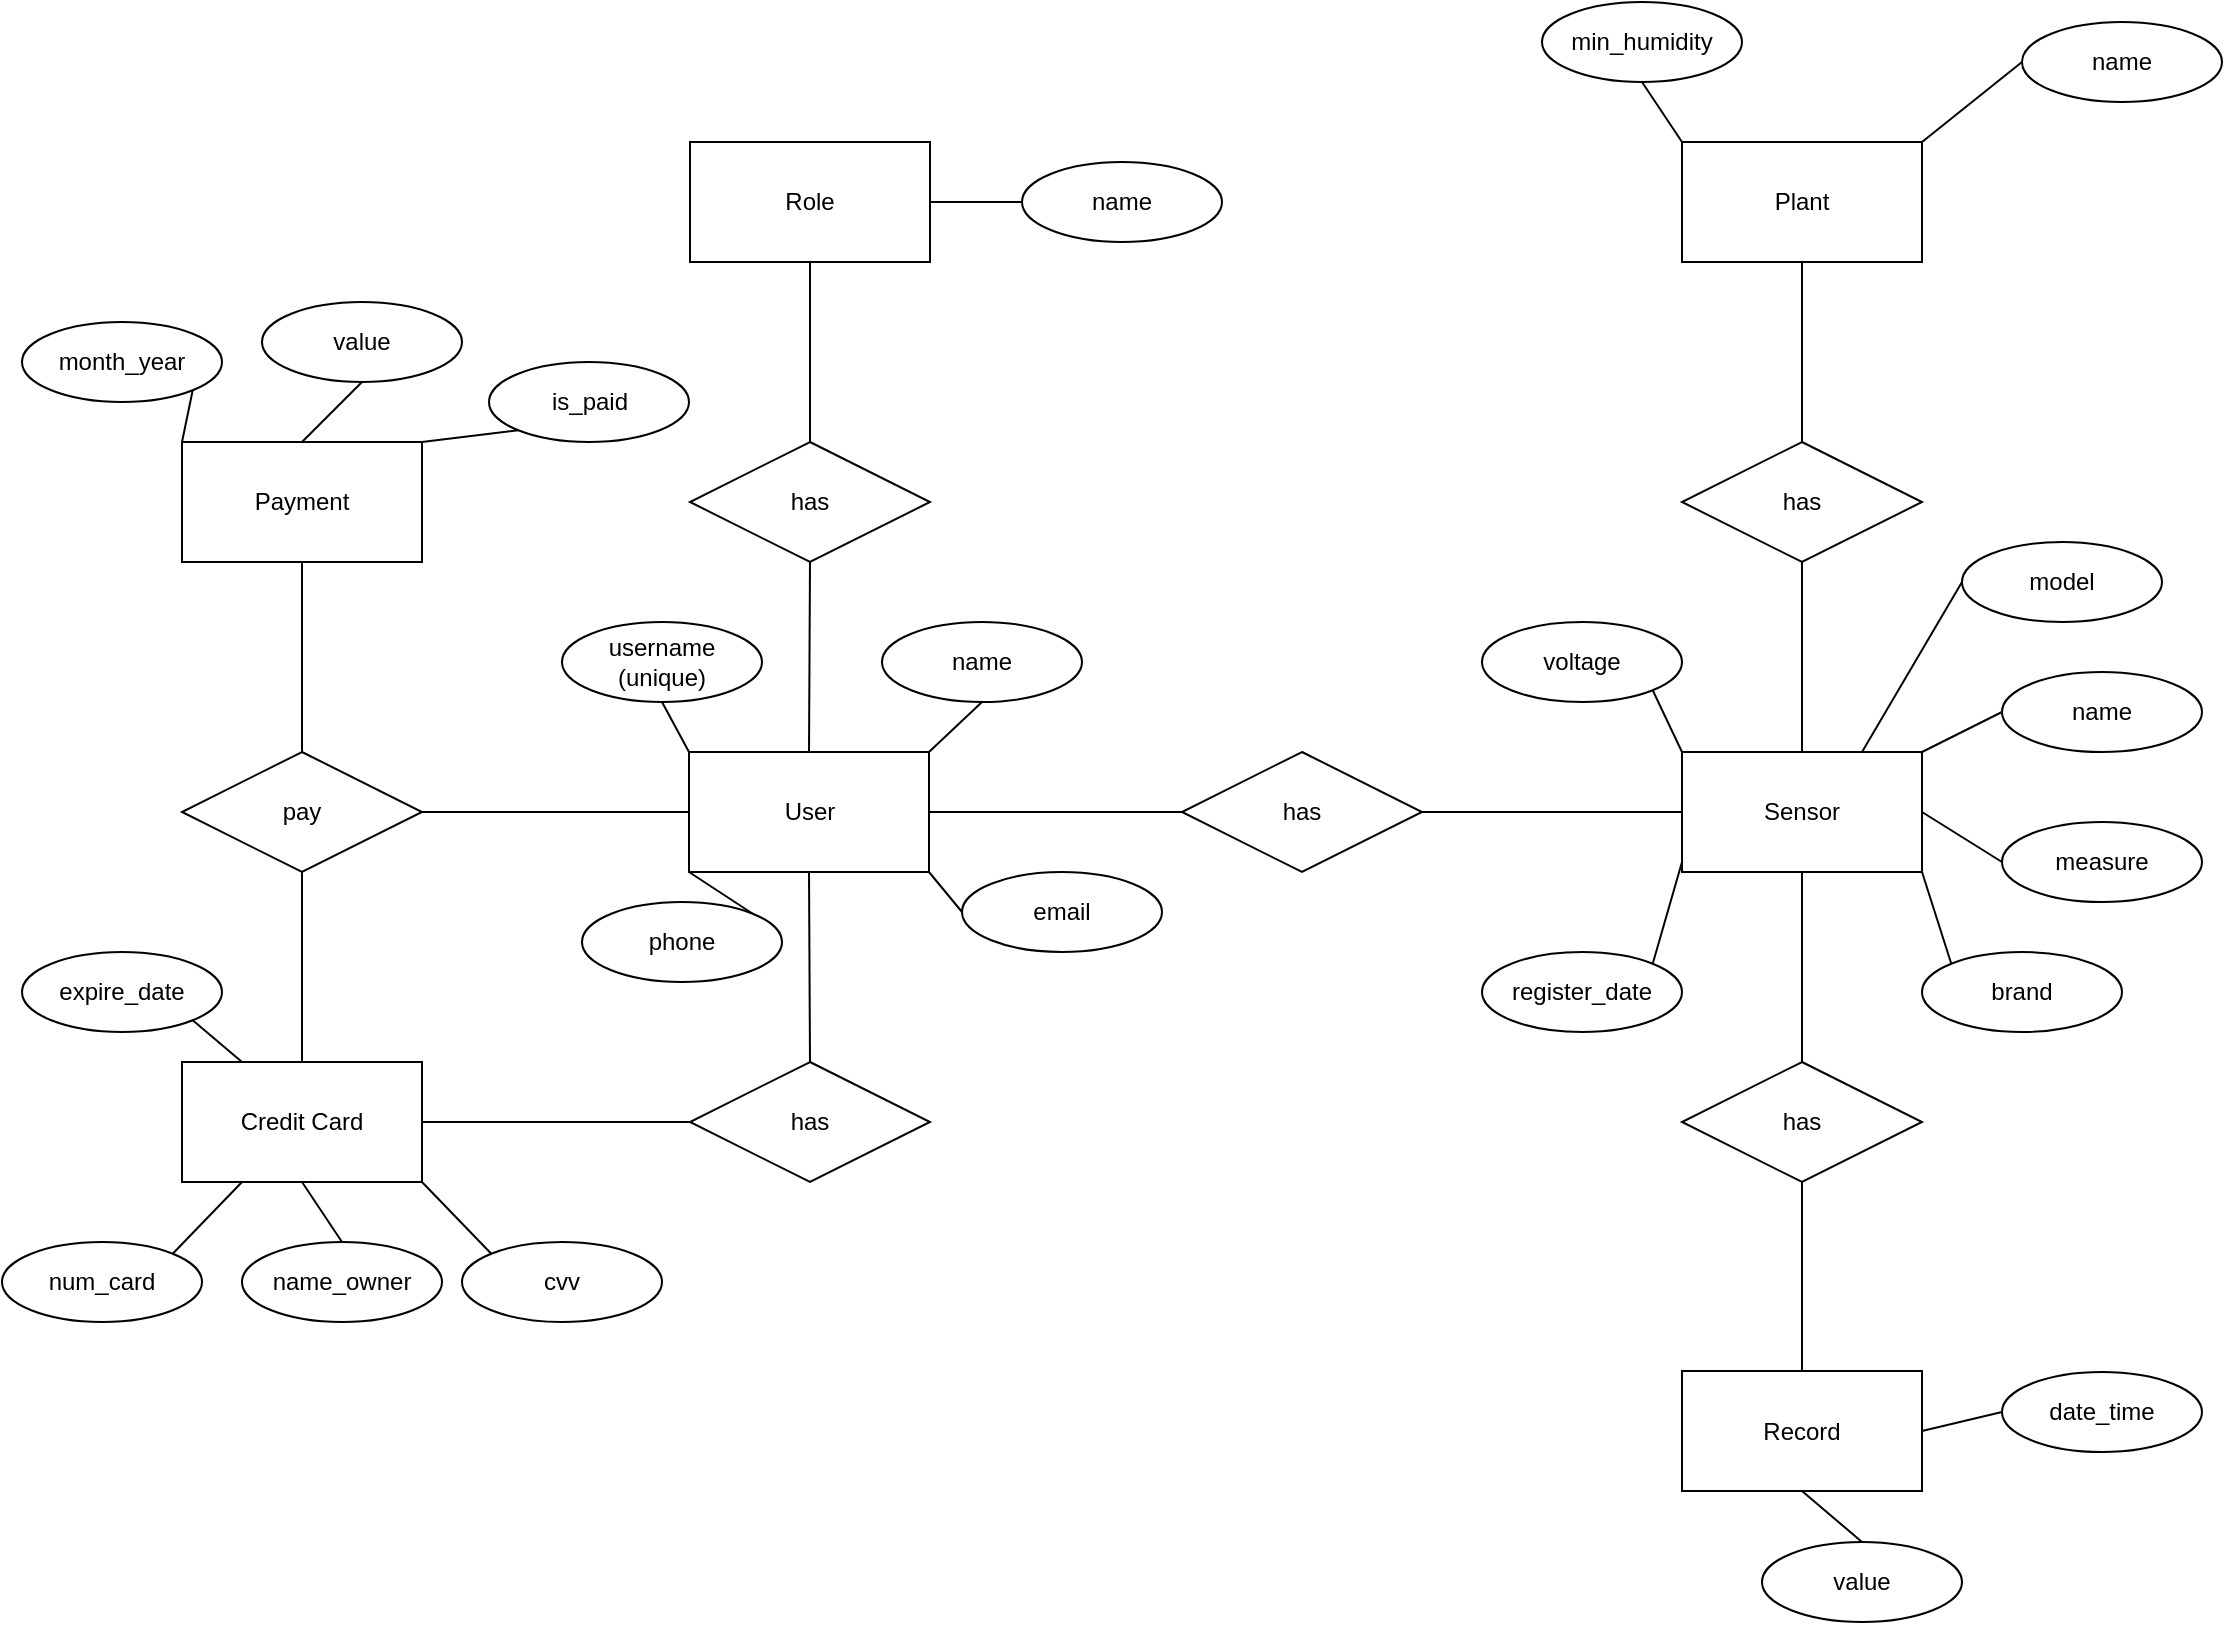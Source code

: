 <mxfile version="21.2.1" type="device">
  <diagram name="Página-1" id="zRmfjwxMwKfjPa5h--CO">
    <mxGraphModel dx="2333" dy="2442" grid="1" gridSize="10" guides="1" tooltips="1" connect="1" arrows="1" fold="1" page="1" pageScale="1" pageWidth="827" pageHeight="1169" math="0" shadow="0">
      <root>
        <mxCell id="0" />
        <mxCell id="1" parent="0" />
        <mxCell id="Kb-d68n6GasA8hRV-mwZ-1" value="User" style="rounded=0;whiteSpace=wrap;html=1;" vertex="1" parent="1">
          <mxGeometry x="353.5" y="275" width="120" height="60" as="geometry" />
        </mxCell>
        <mxCell id="Kb-d68n6GasA8hRV-mwZ-2" value="Sensor" style="rounded=0;whiteSpace=wrap;html=1;" vertex="1" parent="1">
          <mxGeometry x="850" y="275" width="120" height="60" as="geometry" />
        </mxCell>
        <mxCell id="Kb-d68n6GasA8hRV-mwZ-3" value="Plant" style="rounded=0;whiteSpace=wrap;html=1;" vertex="1" parent="1">
          <mxGeometry x="850" y="-30" width="120" height="60" as="geometry" />
        </mxCell>
        <mxCell id="Kb-d68n6GasA8hRV-mwZ-4" value="Record" style="rounded=0;whiteSpace=wrap;html=1;" vertex="1" parent="1">
          <mxGeometry x="850" y="584.5" width="120" height="60" as="geometry" />
        </mxCell>
        <mxCell id="Kb-d68n6GasA8hRV-mwZ-5" value="Payment" style="rounded=0;whiteSpace=wrap;html=1;" vertex="1" parent="1">
          <mxGeometry x="100" y="120" width="120" height="60" as="geometry" />
        </mxCell>
        <mxCell id="Kb-d68n6GasA8hRV-mwZ-6" value="Credit Card" style="rounded=0;whiteSpace=wrap;html=1;" vertex="1" parent="1">
          <mxGeometry x="100" y="430" width="120" height="60" as="geometry" />
        </mxCell>
        <mxCell id="Kb-d68n6GasA8hRV-mwZ-7" value="has" style="shape=rhombus;perimeter=rhombusPerimeter;whiteSpace=wrap;html=1;align=center;" vertex="1" parent="1">
          <mxGeometry x="600" y="275" width="120" height="60" as="geometry" />
        </mxCell>
        <mxCell id="Kb-d68n6GasA8hRV-mwZ-9" value="" style="endArrow=none;html=1;rounded=0;exitX=1;exitY=0.5;exitDx=0;exitDy=0;entryX=0;entryY=0.5;entryDx=0;entryDy=0;" edge="1" parent="1" source="Kb-d68n6GasA8hRV-mwZ-1" target="Kb-d68n6GasA8hRV-mwZ-7">
          <mxGeometry relative="1" as="geometry">
            <mxPoint x="500" y="330" as="sourcePoint" />
            <mxPoint x="510" y="340" as="targetPoint" />
          </mxGeometry>
        </mxCell>
        <mxCell id="Kb-d68n6GasA8hRV-mwZ-10" value="" style="endArrow=none;html=1;rounded=0;exitX=1;exitY=0.5;exitDx=0;exitDy=0;entryX=0;entryY=0.5;entryDx=0;entryDy=0;" edge="1" parent="1" source="Kb-d68n6GasA8hRV-mwZ-7" target="Kb-d68n6GasA8hRV-mwZ-2">
          <mxGeometry relative="1" as="geometry">
            <mxPoint x="484" y="315" as="sourcePoint" />
            <mxPoint x="520" y="310" as="targetPoint" />
          </mxGeometry>
        </mxCell>
        <mxCell id="Kb-d68n6GasA8hRV-mwZ-12" value="has" style="shape=rhombus;perimeter=rhombusPerimeter;whiteSpace=wrap;html=1;align=center;" vertex="1" parent="1">
          <mxGeometry x="850" y="120" width="120" height="60" as="geometry" />
        </mxCell>
        <mxCell id="Kb-d68n6GasA8hRV-mwZ-13" value="has" style="shape=rhombus;perimeter=rhombusPerimeter;whiteSpace=wrap;html=1;align=center;" vertex="1" parent="1">
          <mxGeometry x="850" y="430" width="120" height="60" as="geometry" />
        </mxCell>
        <mxCell id="Kb-d68n6GasA8hRV-mwZ-14" value="" style="endArrow=none;html=1;rounded=0;exitX=0.5;exitY=1;exitDx=0;exitDy=0;entryX=0.5;entryY=0;entryDx=0;entryDy=0;" edge="1" parent="1" source="Kb-d68n6GasA8hRV-mwZ-12" target="Kb-d68n6GasA8hRV-mwZ-2">
          <mxGeometry relative="1" as="geometry">
            <mxPoint x="820" y="310" as="sourcePoint" />
            <mxPoint x="860" y="315" as="targetPoint" />
          </mxGeometry>
        </mxCell>
        <mxCell id="Kb-d68n6GasA8hRV-mwZ-15" value="" style="endArrow=none;html=1;rounded=0;exitX=0.5;exitY=0;exitDx=0;exitDy=0;entryX=0.5;entryY=1;entryDx=0;entryDy=0;" edge="1" parent="1" source="Kb-d68n6GasA8hRV-mwZ-12" target="Kb-d68n6GasA8hRV-mwZ-3">
          <mxGeometry relative="1" as="geometry">
            <mxPoint x="830" y="320" as="sourcePoint" />
            <mxPoint x="870" y="325" as="targetPoint" />
          </mxGeometry>
        </mxCell>
        <mxCell id="Kb-d68n6GasA8hRV-mwZ-16" value="" style="endArrow=none;html=1;rounded=0;exitX=0.5;exitY=1;exitDx=0;exitDy=0;entryX=0.5;entryY=0;entryDx=0;entryDy=0;" edge="1" parent="1" source="Kb-d68n6GasA8hRV-mwZ-2" target="Kb-d68n6GasA8hRV-mwZ-13">
          <mxGeometry relative="1" as="geometry">
            <mxPoint x="840" y="330" as="sourcePoint" />
            <mxPoint x="880" y="335" as="targetPoint" />
          </mxGeometry>
        </mxCell>
        <mxCell id="Kb-d68n6GasA8hRV-mwZ-17" value="" style="endArrow=none;html=1;rounded=0;exitX=0.5;exitY=1;exitDx=0;exitDy=0;entryX=0.5;entryY=0;entryDx=0;entryDy=0;" edge="1" parent="1" source="Kb-d68n6GasA8hRV-mwZ-13" target="Kb-d68n6GasA8hRV-mwZ-4">
          <mxGeometry relative="1" as="geometry">
            <mxPoint x="850" y="340" as="sourcePoint" />
            <mxPoint x="890" y="345" as="targetPoint" />
          </mxGeometry>
        </mxCell>
        <mxCell id="Kb-d68n6GasA8hRV-mwZ-18" value="pay" style="shape=rhombus;perimeter=rhombusPerimeter;whiteSpace=wrap;html=1;align=center;" vertex="1" parent="1">
          <mxGeometry x="100" y="275" width="120" height="60" as="geometry" />
        </mxCell>
        <mxCell id="Kb-d68n6GasA8hRV-mwZ-19" value="" style="endArrow=none;html=1;rounded=0;exitX=1;exitY=0.5;exitDx=0;exitDy=0;entryX=0;entryY=0.5;entryDx=0;entryDy=0;" edge="1" parent="1" source="Kb-d68n6GasA8hRV-mwZ-18" target="Kb-d68n6GasA8hRV-mwZ-1">
          <mxGeometry relative="1" as="geometry">
            <mxPoint x="484" y="315" as="sourcePoint" />
            <mxPoint x="520" y="310" as="targetPoint" />
          </mxGeometry>
        </mxCell>
        <mxCell id="Kb-d68n6GasA8hRV-mwZ-20" value="has" style="shape=rhombus;perimeter=rhombusPerimeter;whiteSpace=wrap;html=1;align=center;" vertex="1" parent="1">
          <mxGeometry x="354" y="120" width="120" height="60" as="geometry" />
        </mxCell>
        <mxCell id="Kb-d68n6GasA8hRV-mwZ-21" value="Role" style="rounded=0;whiteSpace=wrap;html=1;" vertex="1" parent="1">
          <mxGeometry x="354" y="-30" width="120" height="60" as="geometry" />
        </mxCell>
        <mxCell id="Kb-d68n6GasA8hRV-mwZ-22" value="" style="endArrow=none;html=1;rounded=0;exitX=0.5;exitY=1;exitDx=0;exitDy=0;entryX=0.5;entryY=0;entryDx=0;entryDy=0;" edge="1" parent="1" source="Kb-d68n6GasA8hRV-mwZ-20" target="Kb-d68n6GasA8hRV-mwZ-1">
          <mxGeometry relative="1" as="geometry">
            <mxPoint x="484" y="315" as="sourcePoint" />
            <mxPoint x="520" y="310" as="targetPoint" />
          </mxGeometry>
        </mxCell>
        <mxCell id="Kb-d68n6GasA8hRV-mwZ-23" value="" style="endArrow=none;html=1;rounded=0;exitX=0.5;exitY=0;exitDx=0;exitDy=0;entryX=0.5;entryY=1;entryDx=0;entryDy=0;" edge="1" parent="1" source="Kb-d68n6GasA8hRV-mwZ-20" target="Kb-d68n6GasA8hRV-mwZ-21">
          <mxGeometry relative="1" as="geometry">
            <mxPoint x="494" y="325" as="sourcePoint" />
            <mxPoint x="530" y="320" as="targetPoint" />
          </mxGeometry>
        </mxCell>
        <mxCell id="Kb-d68n6GasA8hRV-mwZ-24" value="" style="endArrow=none;html=1;rounded=0;exitX=0.5;exitY=0;exitDx=0;exitDy=0;entryX=0.5;entryY=1;entryDx=0;entryDy=0;" edge="1" parent="1" source="Kb-d68n6GasA8hRV-mwZ-18" target="Kb-d68n6GasA8hRV-mwZ-5">
          <mxGeometry relative="1" as="geometry">
            <mxPoint x="504" y="335" as="sourcePoint" />
            <mxPoint x="540" y="330" as="targetPoint" />
          </mxGeometry>
        </mxCell>
        <mxCell id="Kb-d68n6GasA8hRV-mwZ-25" value="" style="endArrow=none;html=1;rounded=0;exitX=0.5;exitY=0;exitDx=0;exitDy=0;entryX=0.5;entryY=1;entryDx=0;entryDy=0;" edge="1" parent="1" source="Kb-d68n6GasA8hRV-mwZ-6" target="Kb-d68n6GasA8hRV-mwZ-18">
          <mxGeometry relative="1" as="geometry">
            <mxPoint x="514" y="345" as="sourcePoint" />
            <mxPoint x="550" y="340" as="targetPoint" />
          </mxGeometry>
        </mxCell>
        <mxCell id="Kb-d68n6GasA8hRV-mwZ-26" value="has" style="shape=rhombus;perimeter=rhombusPerimeter;whiteSpace=wrap;html=1;align=center;" vertex="1" parent="1">
          <mxGeometry x="354" y="430" width="120" height="60" as="geometry" />
        </mxCell>
        <mxCell id="Kb-d68n6GasA8hRV-mwZ-27" value="" style="endArrow=none;html=1;rounded=0;exitX=0.5;exitY=1;exitDx=0;exitDy=0;entryX=0.5;entryY=0;entryDx=0;entryDy=0;" edge="1" parent="1" source="Kb-d68n6GasA8hRV-mwZ-1" target="Kb-d68n6GasA8hRV-mwZ-26">
          <mxGeometry relative="1" as="geometry">
            <mxPoint x="280" y="300" as="sourcePoint" />
            <mxPoint x="364" y="315" as="targetPoint" />
          </mxGeometry>
        </mxCell>
        <mxCell id="Kb-d68n6GasA8hRV-mwZ-28" value="" style="endArrow=none;html=1;rounded=0;exitX=1;exitY=0.5;exitDx=0;exitDy=0;entryX=0;entryY=0.5;entryDx=0;entryDy=0;" edge="1" parent="1" source="Kb-d68n6GasA8hRV-mwZ-6" target="Kb-d68n6GasA8hRV-mwZ-26">
          <mxGeometry relative="1" as="geometry">
            <mxPoint x="290" y="310" as="sourcePoint" />
            <mxPoint x="374" y="325" as="targetPoint" />
          </mxGeometry>
        </mxCell>
        <mxCell id="Kb-d68n6GasA8hRV-mwZ-29" value="name" style="ellipse;whiteSpace=wrap;html=1;align=center;" vertex="1" parent="1">
          <mxGeometry x="520" y="-20" width="100" height="40" as="geometry" />
        </mxCell>
        <mxCell id="Kb-d68n6GasA8hRV-mwZ-30" value="" style="endArrow=none;html=1;rounded=0;exitX=0;exitY=0.5;exitDx=0;exitDy=0;entryX=1;entryY=0.5;entryDx=0;entryDy=0;" edge="1" parent="1" source="Kb-d68n6GasA8hRV-mwZ-29" target="Kb-d68n6GasA8hRV-mwZ-21">
          <mxGeometry relative="1" as="geometry">
            <mxPoint x="424" y="130" as="sourcePoint" />
            <mxPoint x="424" y="40" as="targetPoint" />
          </mxGeometry>
        </mxCell>
        <mxCell id="Kb-d68n6GasA8hRV-mwZ-31" value="name" style="ellipse;whiteSpace=wrap;html=1;align=center;" vertex="1" parent="1">
          <mxGeometry x="450" y="210" width="100" height="40" as="geometry" />
        </mxCell>
        <mxCell id="Kb-d68n6GasA8hRV-mwZ-32" value="username (unique)" style="ellipse;whiteSpace=wrap;html=1;align=center;" vertex="1" parent="1">
          <mxGeometry x="290" y="210" width="100" height="40" as="geometry" />
        </mxCell>
        <mxCell id="Kb-d68n6GasA8hRV-mwZ-33" value="email" style="ellipse;whiteSpace=wrap;html=1;align=center;" vertex="1" parent="1">
          <mxGeometry x="490" y="335" width="100" height="40" as="geometry" />
        </mxCell>
        <mxCell id="Kb-d68n6GasA8hRV-mwZ-34" value="phone" style="ellipse;whiteSpace=wrap;html=1;align=center;" vertex="1" parent="1">
          <mxGeometry x="300" y="350" width="100" height="40" as="geometry" />
        </mxCell>
        <mxCell id="Kb-d68n6GasA8hRV-mwZ-35" value="" style="endArrow=none;html=1;rounded=0;exitX=0.5;exitY=1;exitDx=0;exitDy=0;entryX=0;entryY=0;entryDx=0;entryDy=0;" edge="1" parent="1" source="Kb-d68n6GasA8hRV-mwZ-32" target="Kb-d68n6GasA8hRV-mwZ-1">
          <mxGeometry relative="1" as="geometry">
            <mxPoint x="424" y="190" as="sourcePoint" />
            <mxPoint x="424" y="285" as="targetPoint" />
          </mxGeometry>
        </mxCell>
        <mxCell id="Kb-d68n6GasA8hRV-mwZ-36" value="" style="endArrow=none;html=1;rounded=0;exitX=0.5;exitY=1;exitDx=0;exitDy=0;entryX=1;entryY=0;entryDx=0;entryDy=0;" edge="1" parent="1" source="Kb-d68n6GasA8hRV-mwZ-31" target="Kb-d68n6GasA8hRV-mwZ-1">
          <mxGeometry relative="1" as="geometry">
            <mxPoint x="434" y="200" as="sourcePoint" />
            <mxPoint x="434" y="295" as="targetPoint" />
          </mxGeometry>
        </mxCell>
        <mxCell id="Kb-d68n6GasA8hRV-mwZ-37" value="" style="endArrow=none;html=1;rounded=0;exitX=0;exitY=0.5;exitDx=0;exitDy=0;entryX=1;entryY=1;entryDx=0;entryDy=0;" edge="1" parent="1" source="Kb-d68n6GasA8hRV-mwZ-33" target="Kb-d68n6GasA8hRV-mwZ-1">
          <mxGeometry relative="1" as="geometry">
            <mxPoint x="444" y="210" as="sourcePoint" />
            <mxPoint x="444" y="305" as="targetPoint" />
          </mxGeometry>
        </mxCell>
        <mxCell id="Kb-d68n6GasA8hRV-mwZ-38" value="" style="endArrow=none;html=1;rounded=0;exitX=1;exitY=0;exitDx=0;exitDy=0;entryX=0;entryY=1;entryDx=0;entryDy=0;" edge="1" parent="1" source="Kb-d68n6GasA8hRV-mwZ-34" target="Kb-d68n6GasA8hRV-mwZ-1">
          <mxGeometry relative="1" as="geometry">
            <mxPoint x="454" y="220" as="sourcePoint" />
            <mxPoint x="454" y="315" as="targetPoint" />
          </mxGeometry>
        </mxCell>
        <mxCell id="Kb-d68n6GasA8hRV-mwZ-39" value="num_card" style="ellipse;whiteSpace=wrap;html=1;align=center;" vertex="1" parent="1">
          <mxGeometry x="10" y="520" width="100" height="40" as="geometry" />
        </mxCell>
        <mxCell id="Kb-d68n6GasA8hRV-mwZ-40" value="name_owner" style="ellipse;whiteSpace=wrap;html=1;align=center;" vertex="1" parent="1">
          <mxGeometry x="130" y="520" width="100" height="40" as="geometry" />
        </mxCell>
        <mxCell id="Kb-d68n6GasA8hRV-mwZ-41" value="cvv" style="ellipse;whiteSpace=wrap;html=1;align=center;" vertex="1" parent="1">
          <mxGeometry x="240" y="520" width="100" height="40" as="geometry" />
        </mxCell>
        <mxCell id="Kb-d68n6GasA8hRV-mwZ-42" value="expire_date" style="ellipse;whiteSpace=wrap;html=1;align=center;" vertex="1" parent="1">
          <mxGeometry x="20" y="375" width="100" height="40" as="geometry" />
        </mxCell>
        <mxCell id="Kb-d68n6GasA8hRV-mwZ-45" value="" style="endArrow=none;html=1;rounded=0;exitX=0.25;exitY=0;exitDx=0;exitDy=0;entryX=1;entryY=1;entryDx=0;entryDy=0;" edge="1" parent="1" source="Kb-d68n6GasA8hRV-mwZ-6" target="Kb-d68n6GasA8hRV-mwZ-42">
          <mxGeometry relative="1" as="geometry">
            <mxPoint x="179.5" y="335" as="sourcePoint" />
            <mxPoint x="179.5" y="430" as="targetPoint" />
          </mxGeometry>
        </mxCell>
        <mxCell id="Kb-d68n6GasA8hRV-mwZ-46" value="" style="endArrow=none;html=1;rounded=0;exitX=0.25;exitY=1;exitDx=0;exitDy=0;entryX=1;entryY=0;entryDx=0;entryDy=0;" edge="1" parent="1" source="Kb-d68n6GasA8hRV-mwZ-6" target="Kb-d68n6GasA8hRV-mwZ-39">
          <mxGeometry relative="1" as="geometry">
            <mxPoint x="140" y="440" as="sourcePoint" />
            <mxPoint x="115" y="419" as="targetPoint" />
          </mxGeometry>
        </mxCell>
        <mxCell id="Kb-d68n6GasA8hRV-mwZ-47" value="" style="endArrow=none;html=1;rounded=0;exitX=0.5;exitY=1;exitDx=0;exitDy=0;entryX=0.5;entryY=0;entryDx=0;entryDy=0;" edge="1" parent="1" source="Kb-d68n6GasA8hRV-mwZ-6" target="Kb-d68n6GasA8hRV-mwZ-40">
          <mxGeometry relative="1" as="geometry">
            <mxPoint x="140" y="500" as="sourcePoint" />
            <mxPoint x="105" y="536" as="targetPoint" />
          </mxGeometry>
        </mxCell>
        <mxCell id="Kb-d68n6GasA8hRV-mwZ-48" value="" style="endArrow=none;html=1;rounded=0;exitX=1;exitY=1;exitDx=0;exitDy=0;entryX=0;entryY=0;entryDx=0;entryDy=0;" edge="1" parent="1" source="Kb-d68n6GasA8hRV-mwZ-6" target="Kb-d68n6GasA8hRV-mwZ-41">
          <mxGeometry relative="1" as="geometry">
            <mxPoint x="170" y="500" as="sourcePoint" />
            <mxPoint x="190" y="530" as="targetPoint" />
          </mxGeometry>
        </mxCell>
        <mxCell id="Kb-d68n6GasA8hRV-mwZ-49" value="month_year" style="ellipse;whiteSpace=wrap;html=1;align=center;" vertex="1" parent="1">
          <mxGeometry x="20" y="60" width="100" height="40" as="geometry" />
        </mxCell>
        <mxCell id="Kb-d68n6GasA8hRV-mwZ-50" value="value" style="ellipse;whiteSpace=wrap;html=1;align=center;" vertex="1" parent="1">
          <mxGeometry x="140" y="50" width="100" height="40" as="geometry" />
        </mxCell>
        <mxCell id="Kb-d68n6GasA8hRV-mwZ-51" value="is_paid" style="ellipse;whiteSpace=wrap;html=1;align=center;" vertex="1" parent="1">
          <mxGeometry x="253.5" y="80" width="100" height="40" as="geometry" />
        </mxCell>
        <mxCell id="Kb-d68n6GasA8hRV-mwZ-52" value="" style="endArrow=none;html=1;rounded=0;exitX=0;exitY=0;exitDx=0;exitDy=0;entryX=1;entryY=1;entryDx=0;entryDy=0;" edge="1" parent="1" source="Kb-d68n6GasA8hRV-mwZ-5" target="Kb-d68n6GasA8hRV-mwZ-49">
          <mxGeometry relative="1" as="geometry">
            <mxPoint x="170" y="285" as="sourcePoint" />
            <mxPoint x="170" y="190" as="targetPoint" />
          </mxGeometry>
        </mxCell>
        <mxCell id="Kb-d68n6GasA8hRV-mwZ-53" value="" style="endArrow=none;html=1;rounded=0;exitX=0.5;exitY=0;exitDx=0;exitDy=0;entryX=0.5;entryY=1;entryDx=0;entryDy=0;" edge="1" parent="1" source="Kb-d68n6GasA8hRV-mwZ-5" target="Kb-d68n6GasA8hRV-mwZ-50">
          <mxGeometry relative="1" as="geometry">
            <mxPoint x="110" y="130" as="sourcePoint" />
            <mxPoint x="115" y="104" as="targetPoint" />
          </mxGeometry>
        </mxCell>
        <mxCell id="Kb-d68n6GasA8hRV-mwZ-54" value="" style="endArrow=none;html=1;rounded=0;exitX=1;exitY=0;exitDx=0;exitDy=0;entryX=0;entryY=1;entryDx=0;entryDy=0;" edge="1" parent="1" source="Kb-d68n6GasA8hRV-mwZ-5" target="Kb-d68n6GasA8hRV-mwZ-51">
          <mxGeometry relative="1" as="geometry">
            <mxPoint x="170" y="130" as="sourcePoint" />
            <mxPoint x="200" y="100" as="targetPoint" />
          </mxGeometry>
        </mxCell>
        <mxCell id="Kb-d68n6GasA8hRV-mwZ-55" value="name" style="ellipse;whiteSpace=wrap;html=1;align=center;" vertex="1" parent="1">
          <mxGeometry x="1010" y="235" width="100" height="40" as="geometry" />
        </mxCell>
        <mxCell id="Kb-d68n6GasA8hRV-mwZ-56" value="measure" style="ellipse;whiteSpace=wrap;html=1;align=center;" vertex="1" parent="1">
          <mxGeometry x="1010" y="310" width="100" height="40" as="geometry" />
        </mxCell>
        <mxCell id="Kb-d68n6GasA8hRV-mwZ-57" value="model" style="ellipse;whiteSpace=wrap;html=1;align=center;" vertex="1" parent="1">
          <mxGeometry x="990" y="170" width="100" height="40" as="geometry" />
        </mxCell>
        <mxCell id="Kb-d68n6GasA8hRV-mwZ-58" value="brand" style="ellipse;whiteSpace=wrap;html=1;align=center;" vertex="1" parent="1">
          <mxGeometry x="970" y="375" width="100" height="40" as="geometry" />
        </mxCell>
        <mxCell id="Kb-d68n6GasA8hRV-mwZ-59" value="voltage" style="ellipse;whiteSpace=wrap;html=1;align=center;" vertex="1" parent="1">
          <mxGeometry x="750" y="210" width="100" height="40" as="geometry" />
        </mxCell>
        <mxCell id="Kb-d68n6GasA8hRV-mwZ-60" value="register_date" style="ellipse;whiteSpace=wrap;html=1;align=center;" vertex="1" parent="1">
          <mxGeometry x="750" y="375" width="100" height="40" as="geometry" />
        </mxCell>
        <mxCell id="Kb-d68n6GasA8hRV-mwZ-61" value="" style="endArrow=none;html=1;rounded=0;exitX=0;exitY=0;exitDx=0;exitDy=0;entryX=1;entryY=1;entryDx=0;entryDy=0;" edge="1" parent="1" source="Kb-d68n6GasA8hRV-mwZ-2" target="Kb-d68n6GasA8hRV-mwZ-59">
          <mxGeometry relative="1" as="geometry">
            <mxPoint x="920" y="190" as="sourcePoint" />
            <mxPoint x="920" y="285" as="targetPoint" />
          </mxGeometry>
        </mxCell>
        <mxCell id="Kb-d68n6GasA8hRV-mwZ-62" value="" style="endArrow=none;html=1;rounded=0;entryX=1;entryY=0;entryDx=0;entryDy=0;" edge="1" parent="1" target="Kb-d68n6GasA8hRV-mwZ-60">
          <mxGeometry relative="1" as="geometry">
            <mxPoint x="850" y="330" as="sourcePoint" />
            <mxPoint x="845" y="254" as="targetPoint" />
          </mxGeometry>
        </mxCell>
        <mxCell id="Kb-d68n6GasA8hRV-mwZ-63" value="" style="endArrow=none;html=1;rounded=0;exitX=1;exitY=1;exitDx=0;exitDy=0;entryX=0;entryY=0;entryDx=0;entryDy=0;" edge="1" parent="1" source="Kb-d68n6GasA8hRV-mwZ-2" target="Kb-d68n6GasA8hRV-mwZ-58">
          <mxGeometry relative="1" as="geometry">
            <mxPoint x="870" y="295" as="sourcePoint" />
            <mxPoint x="855" y="264" as="targetPoint" />
          </mxGeometry>
        </mxCell>
        <mxCell id="Kb-d68n6GasA8hRV-mwZ-64" value="" style="endArrow=none;html=1;rounded=0;exitX=0;exitY=0.5;exitDx=0;exitDy=0;entryX=1;entryY=0.5;entryDx=0;entryDy=0;" edge="1" parent="1" source="Kb-d68n6GasA8hRV-mwZ-56" target="Kb-d68n6GasA8hRV-mwZ-2">
          <mxGeometry relative="1" as="geometry">
            <mxPoint x="880" y="305" as="sourcePoint" />
            <mxPoint x="990" y="320" as="targetPoint" />
          </mxGeometry>
        </mxCell>
        <mxCell id="Kb-d68n6GasA8hRV-mwZ-65" value="" style="endArrow=none;html=1;rounded=0;exitX=1;exitY=0;exitDx=0;exitDy=0;entryX=0;entryY=0.5;entryDx=0;entryDy=0;" edge="1" parent="1" source="Kb-d68n6GasA8hRV-mwZ-2" target="Kb-d68n6GasA8hRV-mwZ-55">
          <mxGeometry relative="1" as="geometry">
            <mxPoint x="890" y="315" as="sourcePoint" />
            <mxPoint x="875" y="284" as="targetPoint" />
          </mxGeometry>
        </mxCell>
        <mxCell id="Kb-d68n6GasA8hRV-mwZ-66" value="" style="endArrow=none;html=1;rounded=0;exitX=0.75;exitY=0;exitDx=0;exitDy=0;entryX=0;entryY=0.5;entryDx=0;entryDy=0;" edge="1" parent="1" source="Kb-d68n6GasA8hRV-mwZ-2" target="Kb-d68n6GasA8hRV-mwZ-57">
          <mxGeometry relative="1" as="geometry">
            <mxPoint x="900" y="325" as="sourcePoint" />
            <mxPoint x="885" y="294" as="targetPoint" />
          </mxGeometry>
        </mxCell>
        <mxCell id="Kb-d68n6GasA8hRV-mwZ-67" value="date_time" style="ellipse;whiteSpace=wrap;html=1;align=center;" vertex="1" parent="1">
          <mxGeometry x="1010" y="585" width="100" height="40" as="geometry" />
        </mxCell>
        <mxCell id="Kb-d68n6GasA8hRV-mwZ-68" value="value" style="ellipse;whiteSpace=wrap;html=1;align=center;" vertex="1" parent="1">
          <mxGeometry x="890" y="670" width="100" height="40" as="geometry" />
        </mxCell>
        <mxCell id="Kb-d68n6GasA8hRV-mwZ-69" value="" style="endArrow=none;html=1;rounded=0;exitX=0.5;exitY=1;exitDx=0;exitDy=0;entryX=0.5;entryY=0;entryDx=0;entryDy=0;" edge="1" parent="1" source="Kb-d68n6GasA8hRV-mwZ-4" target="Kb-d68n6GasA8hRV-mwZ-68">
          <mxGeometry relative="1" as="geometry">
            <mxPoint x="920" y="500" as="sourcePoint" />
            <mxPoint x="920" y="595" as="targetPoint" />
          </mxGeometry>
        </mxCell>
        <mxCell id="Kb-d68n6GasA8hRV-mwZ-70" value="" style="endArrow=none;html=1;rounded=0;exitX=1;exitY=0.5;exitDx=0;exitDy=0;entryX=0;entryY=0.5;entryDx=0;entryDy=0;" edge="1" parent="1" source="Kb-d68n6GasA8hRV-mwZ-4" target="Kb-d68n6GasA8hRV-mwZ-67">
          <mxGeometry relative="1" as="geometry">
            <mxPoint x="930" y="510" as="sourcePoint" />
            <mxPoint x="930" y="605" as="targetPoint" />
          </mxGeometry>
        </mxCell>
        <mxCell id="Kb-d68n6GasA8hRV-mwZ-71" value="name" style="ellipse;whiteSpace=wrap;html=1;align=center;" vertex="1" parent="1">
          <mxGeometry x="1020" y="-90" width="100" height="40" as="geometry" />
        </mxCell>
        <mxCell id="Kb-d68n6GasA8hRV-mwZ-72" value="min_humidity" style="ellipse;whiteSpace=wrap;html=1;align=center;" vertex="1" parent="1">
          <mxGeometry x="780" y="-100" width="100" height="40" as="geometry" />
        </mxCell>
        <mxCell id="Kb-d68n6GasA8hRV-mwZ-73" value="" style="endArrow=none;html=1;rounded=0;exitX=0;exitY=0;exitDx=0;exitDy=0;entryX=0.5;entryY=1;entryDx=0;entryDy=0;" edge="1" parent="1" source="Kb-d68n6GasA8hRV-mwZ-3" target="Kb-d68n6GasA8hRV-mwZ-72">
          <mxGeometry relative="1" as="geometry">
            <mxPoint x="920" y="130" as="sourcePoint" />
            <mxPoint x="920" y="40" as="targetPoint" />
          </mxGeometry>
        </mxCell>
        <mxCell id="Kb-d68n6GasA8hRV-mwZ-74" value="" style="endArrow=none;html=1;rounded=0;exitX=0;exitY=0.5;exitDx=0;exitDy=0;entryX=1;entryY=0;entryDx=0;entryDy=0;" edge="1" parent="1" source="Kb-d68n6GasA8hRV-mwZ-71" target="Kb-d68n6GasA8hRV-mwZ-3">
          <mxGeometry relative="1" as="geometry">
            <mxPoint x="930" y="140" as="sourcePoint" />
            <mxPoint x="930" y="50" as="targetPoint" />
          </mxGeometry>
        </mxCell>
      </root>
    </mxGraphModel>
  </diagram>
</mxfile>
